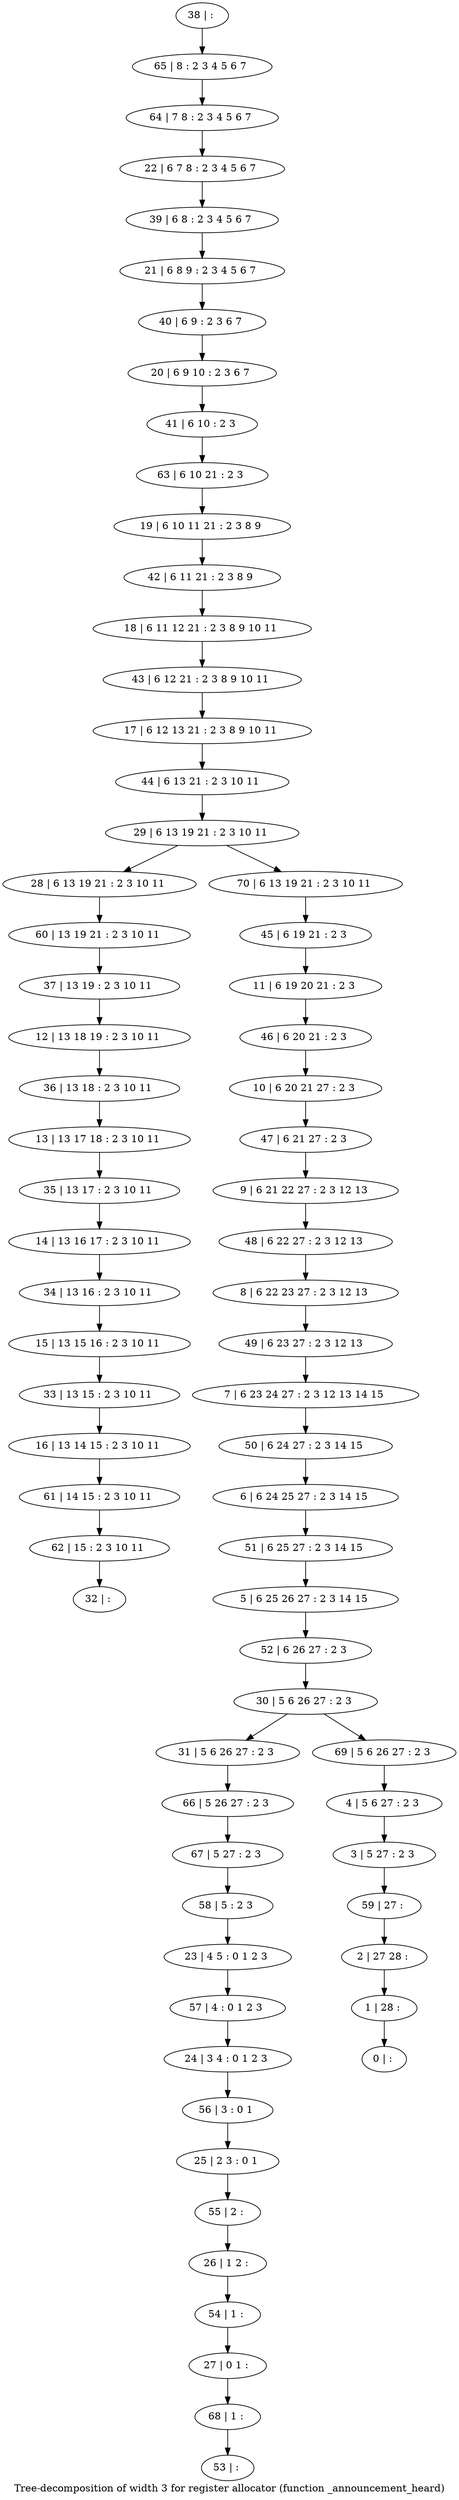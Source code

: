 digraph G {
graph [label="Tree-decomposition of width 3 for register allocator (function _announcement_heard)"]
0[label="0 | : "];
1[label="1 | 28 : "];
2[label="2 | 27 28 : "];
3[label="3 | 5 27 : 2 3 "];
4[label="4 | 5 6 27 : 2 3 "];
5[label="5 | 6 25 26 27 : 2 3 14 15 "];
6[label="6 | 6 24 25 27 : 2 3 14 15 "];
7[label="7 | 6 23 24 27 : 2 3 12 13 14 15 "];
8[label="8 | 6 22 23 27 : 2 3 12 13 "];
9[label="9 | 6 21 22 27 : 2 3 12 13 "];
10[label="10 | 6 20 21 27 : 2 3 "];
11[label="11 | 6 19 20 21 : 2 3 "];
12[label="12 | 13 18 19 : 2 3 10 11 "];
13[label="13 | 13 17 18 : 2 3 10 11 "];
14[label="14 | 13 16 17 : 2 3 10 11 "];
15[label="15 | 13 15 16 : 2 3 10 11 "];
16[label="16 | 13 14 15 : 2 3 10 11 "];
17[label="17 | 6 12 13 21 : 2 3 8 9 10 11 "];
18[label="18 | 6 11 12 21 : 2 3 8 9 10 11 "];
19[label="19 | 6 10 11 21 : 2 3 8 9 "];
20[label="20 | 6 9 10 : 2 3 6 7 "];
21[label="21 | 6 8 9 : 2 3 4 5 6 7 "];
22[label="22 | 6 7 8 : 2 3 4 5 6 7 "];
23[label="23 | 4 5 : 0 1 2 3 "];
24[label="24 | 3 4 : 0 1 2 3 "];
25[label="25 | 2 3 : 0 1 "];
26[label="26 | 1 2 : "];
27[label="27 | 0 1 : "];
28[label="28 | 6 13 19 21 : 2 3 10 11 "];
29[label="29 | 6 13 19 21 : 2 3 10 11 "];
30[label="30 | 5 6 26 27 : 2 3 "];
31[label="31 | 5 6 26 27 : 2 3 "];
32[label="32 | : "];
33[label="33 | 13 15 : 2 3 10 11 "];
34[label="34 | 13 16 : 2 3 10 11 "];
35[label="35 | 13 17 : 2 3 10 11 "];
36[label="36 | 13 18 : 2 3 10 11 "];
37[label="37 | 13 19 : 2 3 10 11 "];
38[label="38 | : "];
39[label="39 | 6 8 : 2 3 4 5 6 7 "];
40[label="40 | 6 9 : 2 3 6 7 "];
41[label="41 | 6 10 : 2 3 "];
42[label="42 | 6 11 21 : 2 3 8 9 "];
43[label="43 | 6 12 21 : 2 3 8 9 10 11 "];
44[label="44 | 6 13 21 : 2 3 10 11 "];
45[label="45 | 6 19 21 : 2 3 "];
46[label="46 | 6 20 21 : 2 3 "];
47[label="47 | 6 21 27 : 2 3 "];
48[label="48 | 6 22 27 : 2 3 12 13 "];
49[label="49 | 6 23 27 : 2 3 12 13 "];
50[label="50 | 6 24 27 : 2 3 14 15 "];
51[label="51 | 6 25 27 : 2 3 14 15 "];
52[label="52 | 6 26 27 : 2 3 "];
53[label="53 | : "];
54[label="54 | 1 : "];
55[label="55 | 2 : "];
56[label="56 | 3 : 0 1 "];
57[label="57 | 4 : 0 1 2 3 "];
58[label="58 | 5 : 2 3 "];
59[label="59 | 27 : "];
60[label="60 | 13 19 21 : 2 3 10 11 "];
61[label="61 | 14 15 : 2 3 10 11 "];
62[label="62 | 15 : 2 3 10 11 "];
63[label="63 | 6 10 21 : 2 3 "];
64[label="64 | 7 8 : 2 3 4 5 6 7 "];
65[label="65 | 8 : 2 3 4 5 6 7 "];
66[label="66 | 5 26 27 : 2 3 "];
67[label="67 | 5 27 : 2 3 "];
68[label="68 | 1 : "];
69[label="69 | 5 6 26 27 : 2 3 "];
70[label="70 | 6 13 19 21 : 2 3 10 11 "];
33->16 ;
15->33 ;
34->15 ;
14->34 ;
35->14 ;
13->35 ;
36->13 ;
12->36 ;
37->12 ;
54->27 ;
26->54 ;
55->26 ;
25->55 ;
56->25 ;
24->56 ;
57->24 ;
23->57 ;
58->23 ;
60->37 ;
28->60 ;
16->61 ;
62->32 ;
61->62 ;
31->66 ;
67->58 ;
66->67 ;
68->53 ;
27->68 ;
38->65 ;
65->64 ;
64->22 ;
22->39 ;
39->21 ;
21->40 ;
40->20 ;
20->41 ;
41->63 ;
63->19 ;
19->42 ;
42->18 ;
18->43 ;
43->17 ;
17->44 ;
44->29 ;
45->11 ;
11->46 ;
46->10 ;
10->47 ;
47->9 ;
9->48 ;
48->8 ;
8->49 ;
49->7 ;
7->50 ;
50->6 ;
6->51 ;
51->5 ;
5->52 ;
52->30 ;
4->3 ;
3->59 ;
59->2 ;
2->1 ;
1->0 ;
69->4 ;
70->45 ;
30->31 ;
30->69 ;
29->28 ;
29->70 ;
}

